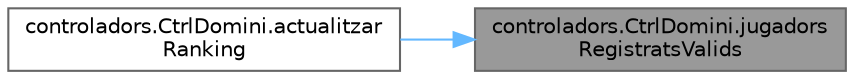 digraph "controladors.CtrlDomini.jugadorsRegistratsValids"
{
 // INTERACTIVE_SVG=YES
 // LATEX_PDF_SIZE
  bgcolor="transparent";
  edge [fontname=Helvetica,fontsize=10,labelfontname=Helvetica,labelfontsize=10];
  node [fontname=Helvetica,fontsize=10,shape=box,height=0.2,width=0.4];
  rankdir="RL";
  Node1 [id="Node000001",label="controladors.CtrlDomini.jugadors\lRegistratsValids",height=0.2,width=0.4,color="gray40", fillcolor="grey60", style="filled", fontcolor="black",tooltip="Comprova que els jugadors registrats siguin valids."];
  Node1 -> Node2 [id="edge1_Node000001_Node000002",dir="back",color="steelblue1",style="solid",tooltip=" "];
  Node2 [id="Node000002",label="controladors.CtrlDomini.actualitzar\lRanking",height=0.2,width=0.4,color="grey40", fillcolor="white", style="filled",URL="$classcontroladors_1_1_ctrl_domini.html#af2774b364abee1ac4832823ff1b0d556",tooltip="Actualitza el rànquing després d'una partida."];
}
